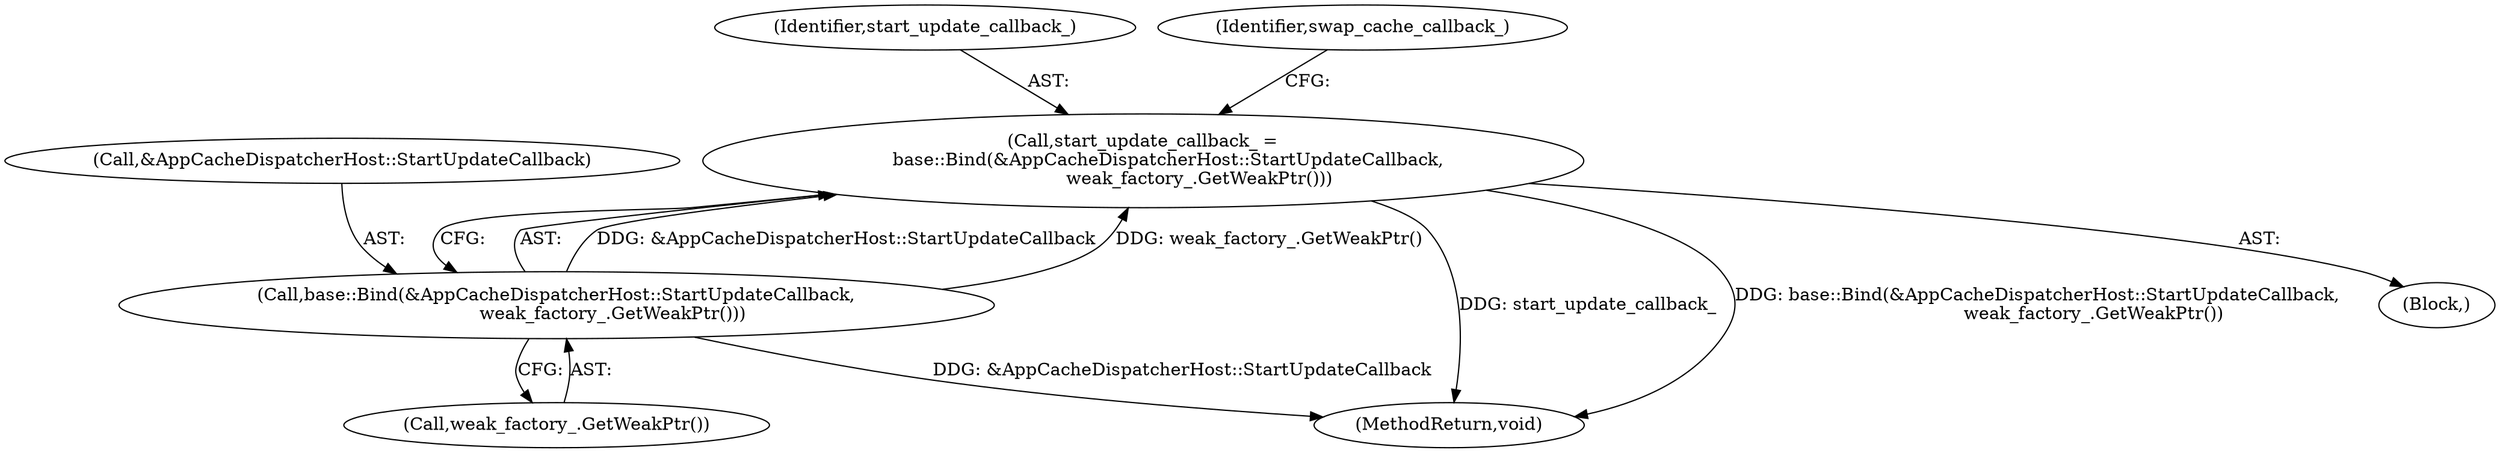 digraph "0_Chrome_4b5eefe562bd45c059f5dd93079450db5610788a_0@API" {
"1000117" [label="(Call,start_update_callback_ =\n         base::Bind(&AppCacheDispatcherHost::StartUpdateCallback,\n                    weak_factory_.GetWeakPtr()))"];
"1000119" [label="(Call,base::Bind(&AppCacheDispatcherHost::StartUpdateCallback,\n                    weak_factory_.GetWeakPtr()))"];
"1000122" [label="(Call,weak_factory_.GetWeakPtr())"];
"1000119" [label="(Call,base::Bind(&AppCacheDispatcherHost::StartUpdateCallback,\n                    weak_factory_.GetWeakPtr()))"];
"1000105" [label="(Block,)"];
"1000129" [label="(MethodReturn,void)"];
"1000120" [label="(Call,&AppCacheDispatcherHost::StartUpdateCallback)"];
"1000118" [label="(Identifier,start_update_callback_)"];
"1000124" [label="(Identifier,swap_cache_callback_)"];
"1000117" [label="(Call,start_update_callback_ =\n         base::Bind(&AppCacheDispatcherHost::StartUpdateCallback,\n                    weak_factory_.GetWeakPtr()))"];
"1000117" -> "1000105"  [label="AST: "];
"1000117" -> "1000119"  [label="CFG: "];
"1000118" -> "1000117"  [label="AST: "];
"1000119" -> "1000117"  [label="AST: "];
"1000124" -> "1000117"  [label="CFG: "];
"1000117" -> "1000129"  [label="DDG: start_update_callback_"];
"1000117" -> "1000129"  [label="DDG: base::Bind(&AppCacheDispatcherHost::StartUpdateCallback,\n                    weak_factory_.GetWeakPtr())"];
"1000119" -> "1000117"  [label="DDG: &AppCacheDispatcherHost::StartUpdateCallback"];
"1000119" -> "1000117"  [label="DDG: weak_factory_.GetWeakPtr()"];
"1000119" -> "1000122"  [label="CFG: "];
"1000120" -> "1000119"  [label="AST: "];
"1000122" -> "1000119"  [label="AST: "];
"1000119" -> "1000129"  [label="DDG: &AppCacheDispatcherHost::StartUpdateCallback"];
}
